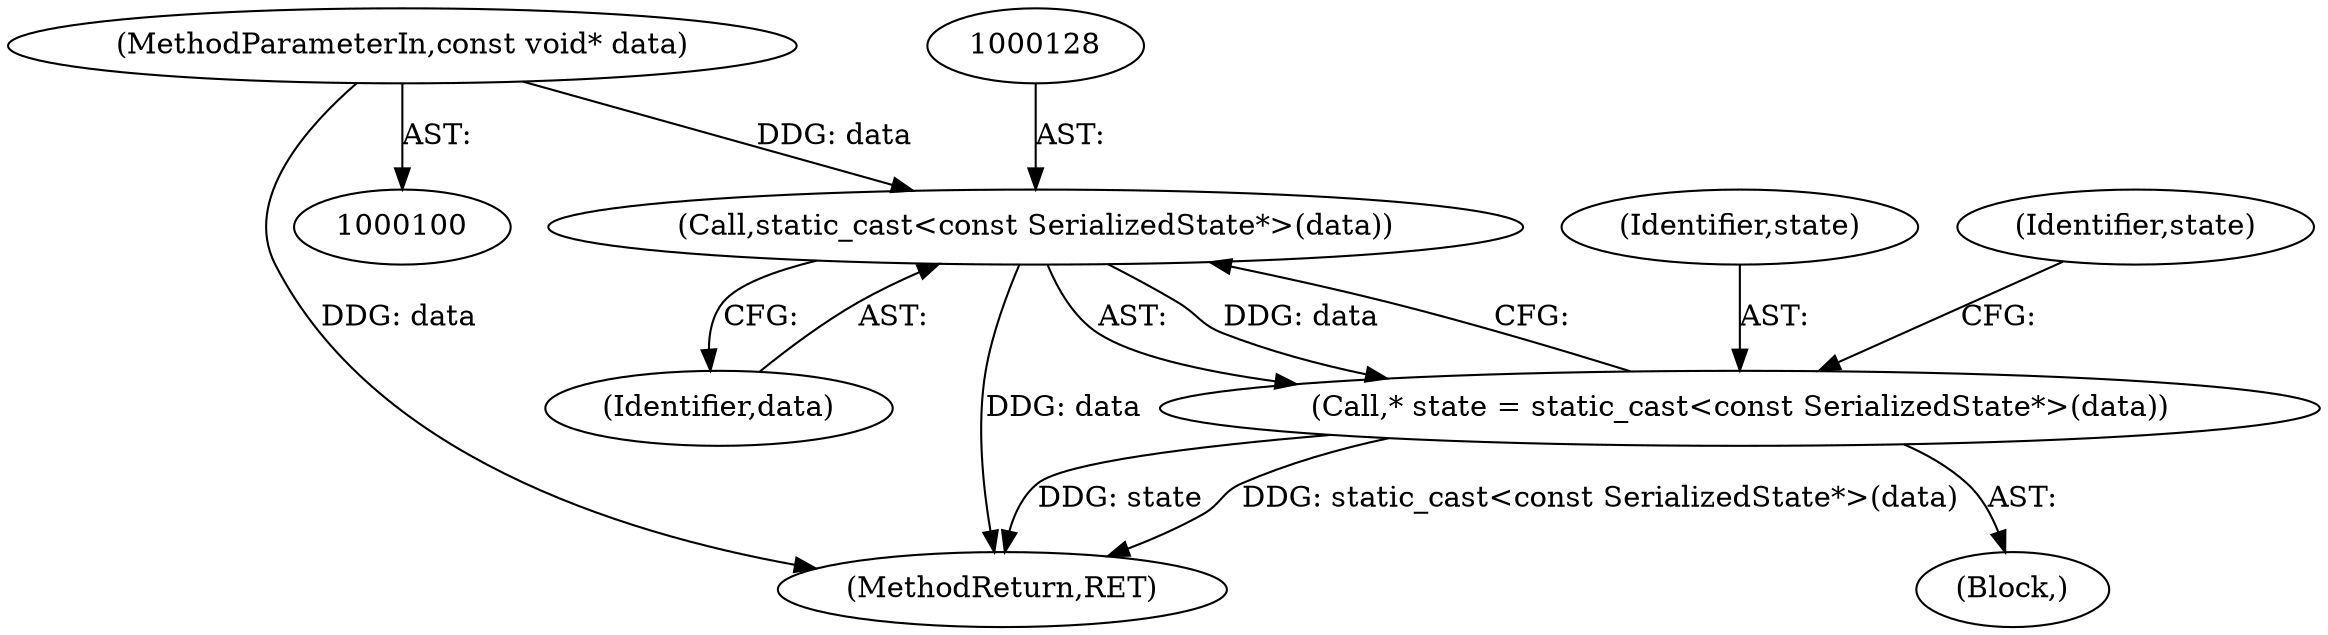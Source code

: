 digraph "0_Chrome_66e24a8793615bd9d5c238b1745b093090e1f72d_0@pointer" {
"1000101" [label="(MethodParameterIn,const void* data)"];
"1000127" [label="(Call,static_cast<const SerializedState*>(data))"];
"1000125" [label="(Call,* state = static_cast<const SerializedState*>(data))"];
"1000126" [label="(Identifier,state)"];
"1000127" [label="(Call,static_cast<const SerializedState*>(data))"];
"1000129" [label="(Identifier,data)"];
"1000125" [label="(Call,* state = static_cast<const SerializedState*>(data))"];
"1000135" [label="(Identifier,state)"];
"1000288" [label="(MethodReturn,RET)"];
"1000101" [label="(MethodParameterIn,const void* data)"];
"1000107" [label="(Block,)"];
"1000101" -> "1000100"  [label="AST: "];
"1000101" -> "1000288"  [label="DDG: data"];
"1000101" -> "1000127"  [label="DDG: data"];
"1000127" -> "1000125"  [label="AST: "];
"1000127" -> "1000129"  [label="CFG: "];
"1000128" -> "1000127"  [label="AST: "];
"1000129" -> "1000127"  [label="AST: "];
"1000125" -> "1000127"  [label="CFG: "];
"1000127" -> "1000288"  [label="DDG: data"];
"1000127" -> "1000125"  [label="DDG: data"];
"1000125" -> "1000107"  [label="AST: "];
"1000126" -> "1000125"  [label="AST: "];
"1000135" -> "1000125"  [label="CFG: "];
"1000125" -> "1000288"  [label="DDG: state"];
"1000125" -> "1000288"  [label="DDG: static_cast<const SerializedState*>(data)"];
}
